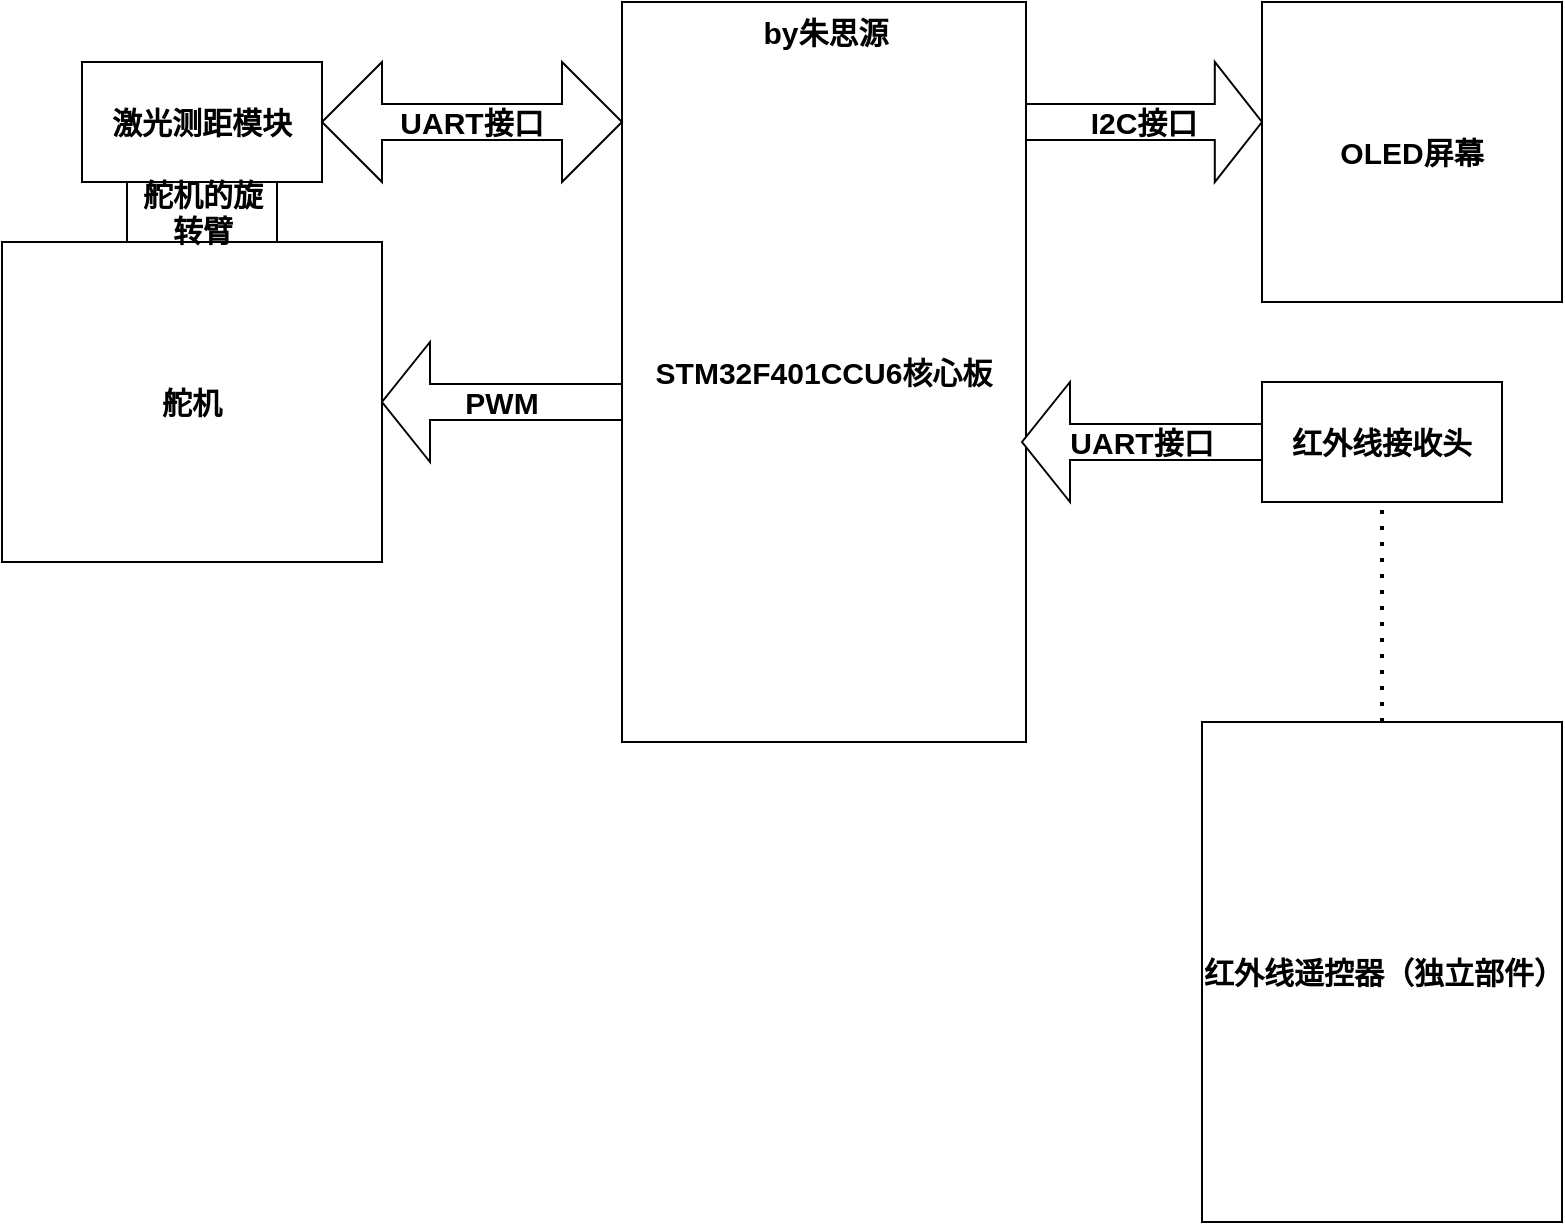 <mxfile>
    <diagram id="bEjX3q0p7BWj_ZRztdus" name="Page-1">
        <mxGraphModel dx="1113" dy="622" grid="1" gridSize="10" guides="1" tooltips="1" connect="1" arrows="1" fold="1" page="1" pageScale="1" pageWidth="827" pageHeight="1169" math="0" shadow="0">
            <root>
                <mxCell id="0"/>
                <mxCell id="1" parent="0"/>
                <mxCell id="2" value="STM32F401CCU6核心板" style="rounded=0;whiteSpace=wrap;html=1;fontStyle=1;fontSize=15;" parent="1" vertex="1">
                    <mxGeometry x="320" y="120" width="202" height="370" as="geometry"/>
                </mxCell>
                <mxCell id="3" value="激光测距模块" style="rounded=0;whiteSpace=wrap;html=1;fontStyle=1;fontSize=15;" parent="1" vertex="1">
                    <mxGeometry x="50" y="150" width="120" height="60" as="geometry"/>
                </mxCell>
                <mxCell id="4" value="舵机" style="rounded=0;whiteSpace=wrap;html=1;fontStyle=1;fontSize=15;" parent="1" vertex="1">
                    <mxGeometry x="10" y="240" width="190" height="160" as="geometry"/>
                </mxCell>
                <mxCell id="5" value="UART接口" style="shape=doubleArrow;whiteSpace=wrap;html=1;fontStyle=1;fontSize=15;" parent="1" vertex="1">
                    <mxGeometry x="170" y="150" width="150" height="60" as="geometry"/>
                </mxCell>
                <mxCell id="6" value="PWM" style="shape=singleArrow;direction=west;whiteSpace=wrap;html=1;fontStyle=1;fontSize=15;" parent="1" vertex="1">
                    <mxGeometry x="200" y="290" width="120" height="60" as="geometry"/>
                </mxCell>
                <mxCell id="7" value="舵机的旋转臂" style="rounded=0;whiteSpace=wrap;html=1;fontStyle=1;fontSize=15;" parent="1" vertex="1">
                    <mxGeometry x="72.5" y="210" width="75" height="30" as="geometry"/>
                </mxCell>
                <mxCell id="8" value="OLED屏幕" style="whiteSpace=wrap;html=1;aspect=fixed;fontStyle=1;fontSize=15;" parent="1" vertex="1">
                    <mxGeometry x="640" y="120" width="150" height="150" as="geometry"/>
                </mxCell>
                <mxCell id="9" value="I2C接口" style="shape=singleArrow;whiteSpace=wrap;html=1;fontStyle=1;fontSize=15;" parent="1" vertex="1">
                    <mxGeometry x="522" y="150" width="118" height="60" as="geometry"/>
                </mxCell>
                <mxCell id="10" value="红外线接收头" style="rounded=0;whiteSpace=wrap;html=1;fontStyle=1;fontSize=15;" parent="1" vertex="1">
                    <mxGeometry x="640" y="310" width="120" height="60" as="geometry"/>
                </mxCell>
                <mxCell id="11" value="UART接口" style="shape=singleArrow;direction=west;whiteSpace=wrap;html=1;fontStyle=1;fontSize=15;" parent="1" vertex="1">
                    <mxGeometry x="520" y="310" width="120" height="60" as="geometry"/>
                </mxCell>
                <mxCell id="12" value="红外线遥控器（独立部件）" style="rounded=0;whiteSpace=wrap;html=1;fontStyle=1;fontSize=15;" parent="1" vertex="1">
                    <mxGeometry x="610" y="480" width="180" height="250" as="geometry"/>
                </mxCell>
                <mxCell id="13" value="by朱思源" style="text;html=1;strokeColor=none;fillColor=none;align=center;verticalAlign=middle;whiteSpace=wrap;rounded=0;fontStyle=1;fontSize=15;" parent="1" vertex="1">
                    <mxGeometry x="384" y="120" width="76" height="30" as="geometry"/>
                </mxCell>
                <mxCell id="14" value="" style="endArrow=none;dashed=1;html=1;dashPattern=1 3;strokeWidth=2;exitX=0.5;exitY=0;exitDx=0;exitDy=0;entryX=0.5;entryY=1;entryDx=0;entryDy=0;" edge="1" parent="1" source="12" target="10">
                    <mxGeometry width="50" height="50" relative="1" as="geometry">
                        <mxPoint x="510" y="380" as="sourcePoint"/>
                        <mxPoint x="560" y="330" as="targetPoint"/>
                    </mxGeometry>
                </mxCell>
            </root>
        </mxGraphModel>
    </diagram>
</mxfile>